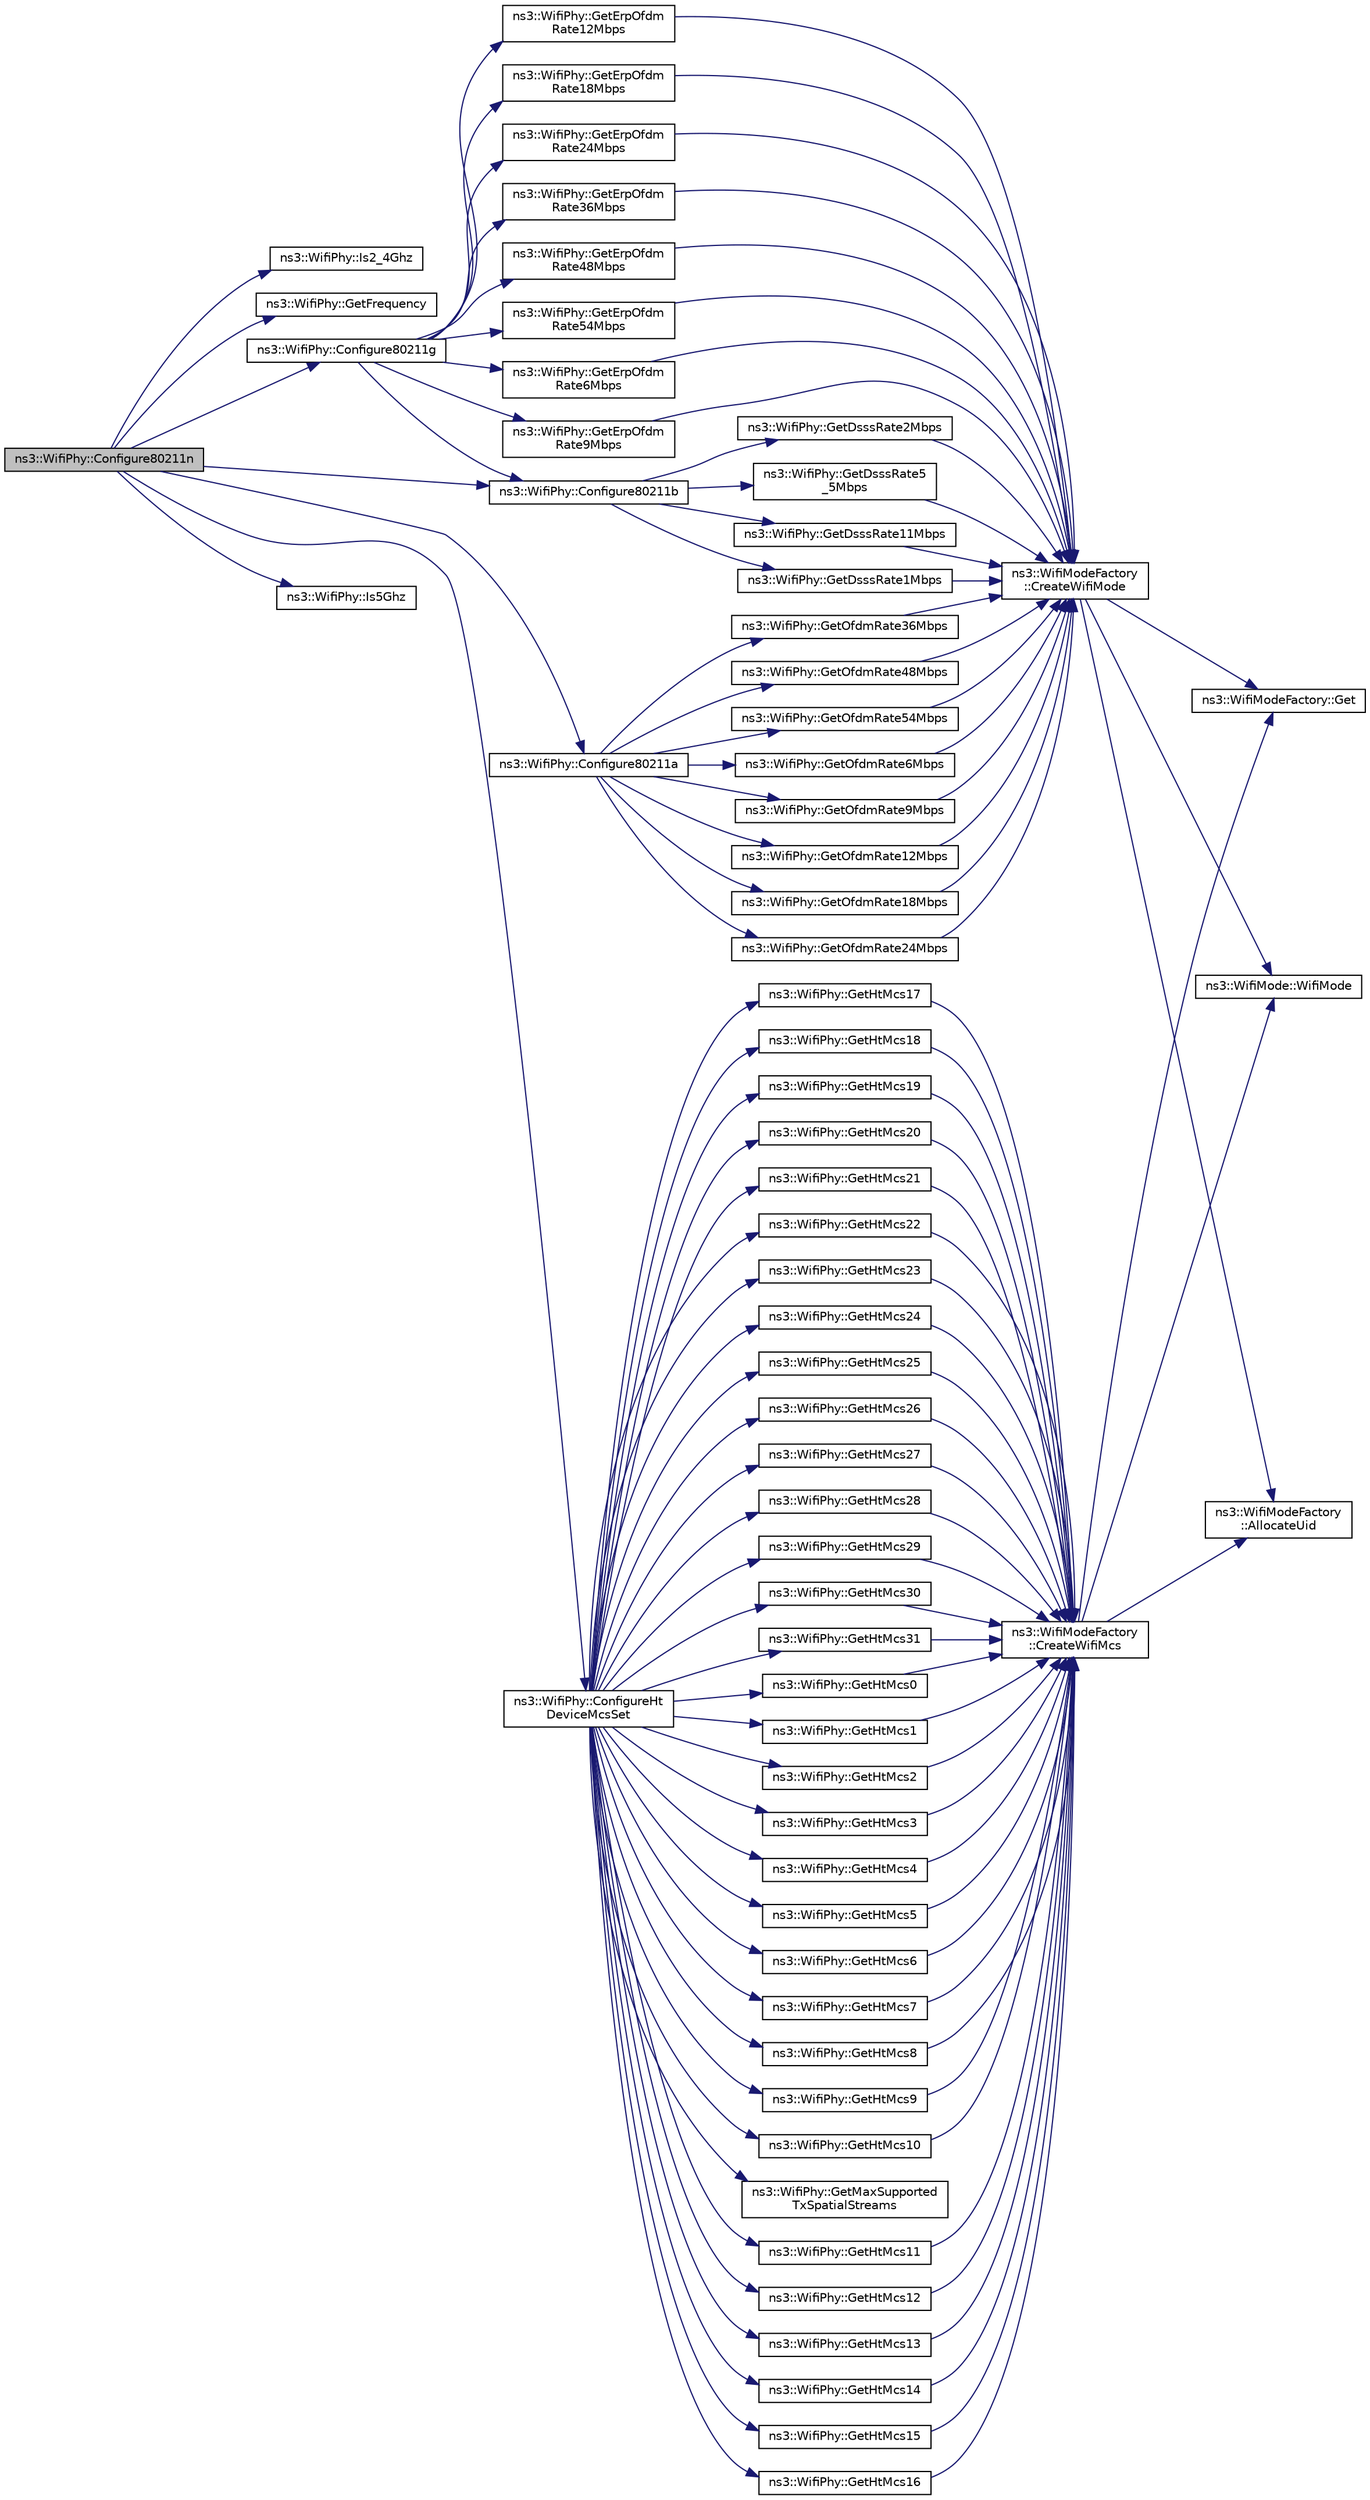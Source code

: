 digraph "ns3::WifiPhy::Configure80211n"
{
  edge [fontname="Helvetica",fontsize="10",labelfontname="Helvetica",labelfontsize="10"];
  node [fontname="Helvetica",fontsize="10",shape=record];
  rankdir="LR";
  Node1 [label="ns3::WifiPhy::Configure80211n",height=0.2,width=0.4,color="black", fillcolor="grey75", style="filled", fontcolor="black"];
  Node1 -> Node2 [color="midnightblue",fontsize="10",style="solid"];
  Node2 [label="ns3::WifiPhy::Is2_4Ghz",height=0.2,width=0.4,color="black", fillcolor="white", style="filled",URL="$d6/d5a/classns3_1_1WifiPhy.html#aaa5c580b1df6a1a17c45d4499cdde989"];
  Node1 -> Node3 [color="midnightblue",fontsize="10",style="solid"];
  Node3 [label="ns3::WifiPhy::GetFrequency",height=0.2,width=0.4,color="black", fillcolor="white", style="filled",URL="$d6/d5a/classns3_1_1WifiPhy.html#ad2508d94faf22d690d6b8b4367934fd1"];
  Node1 -> Node4 [color="midnightblue",fontsize="10",style="solid"];
  Node4 [label="ns3::WifiPhy::Configure80211b",height=0.2,width=0.4,color="black", fillcolor="white", style="filled",URL="$d6/d5a/classns3_1_1WifiPhy.html#a6d06ede65c6956ad9c414a00587279d7"];
  Node4 -> Node5 [color="midnightblue",fontsize="10",style="solid"];
  Node5 [label="ns3::WifiPhy::GetDsssRate1Mbps",height=0.2,width=0.4,color="black", fillcolor="white", style="filled",URL="$d6/d5a/classns3_1_1WifiPhy.html#a8b52ed5ee9801adab6d11b8e4dc4240f"];
  Node5 -> Node6 [color="midnightblue",fontsize="10",style="solid"];
  Node6 [label="ns3::WifiModeFactory\l::CreateWifiMode",height=0.2,width=0.4,color="black", fillcolor="white", style="filled",URL="$d2/dcd/classns3_1_1WifiModeFactory.html#a91e233a272c9bd36bca8d51a5da49b41"];
  Node6 -> Node7 [color="midnightblue",fontsize="10",style="solid"];
  Node7 [label="ns3::WifiModeFactory\l::AllocateUid",height=0.2,width=0.4,color="black", fillcolor="white", style="filled",URL="$d2/dcd/classns3_1_1WifiModeFactory.html#a89a9c38617bd3f7be4a8919ce9675996"];
  Node6 -> Node8 [color="midnightblue",fontsize="10",style="solid"];
  Node8 [label="ns3::WifiModeFactory::Get",height=0.2,width=0.4,color="black", fillcolor="white", style="filled",URL="$d2/dcd/classns3_1_1WifiModeFactory.html#a3086868810ff4347e31c63027726f544"];
  Node6 -> Node9 [color="midnightblue",fontsize="10",style="solid"];
  Node9 [label="ns3::WifiMode::WifiMode",height=0.2,width=0.4,color="black", fillcolor="white", style="filled",URL="$d5/d56/classns3_1_1WifiMode.html#a06321569b2b5b0927e2b32d4ec6a9956"];
  Node4 -> Node10 [color="midnightblue",fontsize="10",style="solid"];
  Node10 [label="ns3::WifiPhy::GetDsssRate2Mbps",height=0.2,width=0.4,color="black", fillcolor="white", style="filled",URL="$d6/d5a/classns3_1_1WifiPhy.html#a6619a232c9506d049781aae17795b57f"];
  Node10 -> Node6 [color="midnightblue",fontsize="10",style="solid"];
  Node4 -> Node11 [color="midnightblue",fontsize="10",style="solid"];
  Node11 [label="ns3::WifiPhy::GetDsssRate5\l_5Mbps",height=0.2,width=0.4,color="black", fillcolor="white", style="filled",URL="$d6/d5a/classns3_1_1WifiPhy.html#aa9a581243e49199f63f9e26ef4c4ed95"];
  Node11 -> Node6 [color="midnightblue",fontsize="10",style="solid"];
  Node4 -> Node12 [color="midnightblue",fontsize="10",style="solid"];
  Node12 [label="ns3::WifiPhy::GetDsssRate11Mbps",height=0.2,width=0.4,color="black", fillcolor="white", style="filled",URL="$d6/d5a/classns3_1_1WifiPhy.html#ab959b0aa063cda3f93a9a2861526a3e2"];
  Node12 -> Node6 [color="midnightblue",fontsize="10",style="solid"];
  Node1 -> Node13 [color="midnightblue",fontsize="10",style="solid"];
  Node13 [label="ns3::WifiPhy::Configure80211g",height=0.2,width=0.4,color="black", fillcolor="white", style="filled",URL="$d6/d5a/classns3_1_1WifiPhy.html#a71286ced86fbd1b11c4b68e053b3e8d0"];
  Node13 -> Node4 [color="midnightblue",fontsize="10",style="solid"];
  Node13 -> Node14 [color="midnightblue",fontsize="10",style="solid"];
  Node14 [label="ns3::WifiPhy::GetErpOfdm\lRate6Mbps",height=0.2,width=0.4,color="black", fillcolor="white", style="filled",URL="$d6/d5a/classns3_1_1WifiPhy.html#a334689e428371b3383e9001cbd05deba"];
  Node14 -> Node6 [color="midnightblue",fontsize="10",style="solid"];
  Node13 -> Node15 [color="midnightblue",fontsize="10",style="solid"];
  Node15 [label="ns3::WifiPhy::GetErpOfdm\lRate9Mbps",height=0.2,width=0.4,color="black", fillcolor="white", style="filled",URL="$d6/d5a/classns3_1_1WifiPhy.html#af2fc1ee36fc803b89575cd682138495f"];
  Node15 -> Node6 [color="midnightblue",fontsize="10",style="solid"];
  Node13 -> Node16 [color="midnightblue",fontsize="10",style="solid"];
  Node16 [label="ns3::WifiPhy::GetErpOfdm\lRate12Mbps",height=0.2,width=0.4,color="black", fillcolor="white", style="filled",URL="$d6/d5a/classns3_1_1WifiPhy.html#aa6f7f9ca17a9451966da679415996136"];
  Node16 -> Node6 [color="midnightblue",fontsize="10",style="solid"];
  Node13 -> Node17 [color="midnightblue",fontsize="10",style="solid"];
  Node17 [label="ns3::WifiPhy::GetErpOfdm\lRate18Mbps",height=0.2,width=0.4,color="black", fillcolor="white", style="filled",URL="$d6/d5a/classns3_1_1WifiPhy.html#ae24bbedd9df795ac630568606a579be0"];
  Node17 -> Node6 [color="midnightblue",fontsize="10",style="solid"];
  Node13 -> Node18 [color="midnightblue",fontsize="10",style="solid"];
  Node18 [label="ns3::WifiPhy::GetErpOfdm\lRate24Mbps",height=0.2,width=0.4,color="black", fillcolor="white", style="filled",URL="$d6/d5a/classns3_1_1WifiPhy.html#a8e34487962a2e6ecbedebe5b2e883ca7"];
  Node18 -> Node6 [color="midnightblue",fontsize="10",style="solid"];
  Node13 -> Node19 [color="midnightblue",fontsize="10",style="solid"];
  Node19 [label="ns3::WifiPhy::GetErpOfdm\lRate36Mbps",height=0.2,width=0.4,color="black", fillcolor="white", style="filled",URL="$d6/d5a/classns3_1_1WifiPhy.html#acc3956aa9fc49c16c05dc76bae0d4ad9"];
  Node19 -> Node6 [color="midnightblue",fontsize="10",style="solid"];
  Node13 -> Node20 [color="midnightblue",fontsize="10",style="solid"];
  Node20 [label="ns3::WifiPhy::GetErpOfdm\lRate48Mbps",height=0.2,width=0.4,color="black", fillcolor="white", style="filled",URL="$d6/d5a/classns3_1_1WifiPhy.html#a3c00f00fdfce4e6146264549f2274499"];
  Node20 -> Node6 [color="midnightblue",fontsize="10",style="solid"];
  Node13 -> Node21 [color="midnightblue",fontsize="10",style="solid"];
  Node21 [label="ns3::WifiPhy::GetErpOfdm\lRate54Mbps",height=0.2,width=0.4,color="black", fillcolor="white", style="filled",URL="$d6/d5a/classns3_1_1WifiPhy.html#a444ffd175dd58e76f87ba8dc05eef483"];
  Node21 -> Node6 [color="midnightblue",fontsize="10",style="solid"];
  Node1 -> Node22 [color="midnightblue",fontsize="10",style="solid"];
  Node22 [label="ns3::WifiPhy::Is5Ghz",height=0.2,width=0.4,color="black", fillcolor="white", style="filled",URL="$d6/d5a/classns3_1_1WifiPhy.html#af20c8a5c10004de2e0e4fb0cb472c763"];
  Node1 -> Node23 [color="midnightblue",fontsize="10",style="solid"];
  Node23 [label="ns3::WifiPhy::Configure80211a",height=0.2,width=0.4,color="black", fillcolor="white", style="filled",URL="$d6/d5a/classns3_1_1WifiPhy.html#a3f4c48226fee10de85a17e6ce62af0f3"];
  Node23 -> Node24 [color="midnightblue",fontsize="10",style="solid"];
  Node24 [label="ns3::WifiPhy::GetOfdmRate6Mbps",height=0.2,width=0.4,color="black", fillcolor="white", style="filled",URL="$d6/d5a/classns3_1_1WifiPhy.html#a9945d5d1e8dd74118f90e1adcb63d6fe"];
  Node24 -> Node6 [color="midnightblue",fontsize="10",style="solid"];
  Node23 -> Node25 [color="midnightblue",fontsize="10",style="solid"];
  Node25 [label="ns3::WifiPhy::GetOfdmRate9Mbps",height=0.2,width=0.4,color="black", fillcolor="white", style="filled",URL="$d6/d5a/classns3_1_1WifiPhy.html#a4fd9fa3cc3080908d55d9713266f2943"];
  Node25 -> Node6 [color="midnightblue",fontsize="10",style="solid"];
  Node23 -> Node26 [color="midnightblue",fontsize="10",style="solid"];
  Node26 [label="ns3::WifiPhy::GetOfdmRate12Mbps",height=0.2,width=0.4,color="black", fillcolor="white", style="filled",URL="$d6/d5a/classns3_1_1WifiPhy.html#a2435bc31eebe859883b7ac21c9add9d2"];
  Node26 -> Node6 [color="midnightblue",fontsize="10",style="solid"];
  Node23 -> Node27 [color="midnightblue",fontsize="10",style="solid"];
  Node27 [label="ns3::WifiPhy::GetOfdmRate18Mbps",height=0.2,width=0.4,color="black", fillcolor="white", style="filled",URL="$d6/d5a/classns3_1_1WifiPhy.html#ab456e46ced9b58473153802857be1bde"];
  Node27 -> Node6 [color="midnightblue",fontsize="10",style="solid"];
  Node23 -> Node28 [color="midnightblue",fontsize="10",style="solid"];
  Node28 [label="ns3::WifiPhy::GetOfdmRate24Mbps",height=0.2,width=0.4,color="black", fillcolor="white", style="filled",URL="$d6/d5a/classns3_1_1WifiPhy.html#a088ad8dd890aa893acea0d44df88e2aa"];
  Node28 -> Node6 [color="midnightblue",fontsize="10",style="solid"];
  Node23 -> Node29 [color="midnightblue",fontsize="10",style="solid"];
  Node29 [label="ns3::WifiPhy::GetOfdmRate36Mbps",height=0.2,width=0.4,color="black", fillcolor="white", style="filled",URL="$d6/d5a/classns3_1_1WifiPhy.html#a64c9c3a3e3a41d2aa51f7d0ccb8fe6c1"];
  Node29 -> Node6 [color="midnightblue",fontsize="10",style="solid"];
  Node23 -> Node30 [color="midnightblue",fontsize="10",style="solid"];
  Node30 [label="ns3::WifiPhy::GetOfdmRate48Mbps",height=0.2,width=0.4,color="black", fillcolor="white", style="filled",URL="$d6/d5a/classns3_1_1WifiPhy.html#aa48b1e5f7ebde9ced3dc0f25d9505ae0"];
  Node30 -> Node6 [color="midnightblue",fontsize="10",style="solid"];
  Node23 -> Node31 [color="midnightblue",fontsize="10",style="solid"];
  Node31 [label="ns3::WifiPhy::GetOfdmRate54Mbps",height=0.2,width=0.4,color="black", fillcolor="white", style="filled",URL="$d6/d5a/classns3_1_1WifiPhy.html#a767b1cebf94aea21b9c476563c6e3f5b"];
  Node31 -> Node6 [color="midnightblue",fontsize="10",style="solid"];
  Node1 -> Node32 [color="midnightblue",fontsize="10",style="solid"];
  Node32 [label="ns3::WifiPhy::ConfigureHt\lDeviceMcsSet",height=0.2,width=0.4,color="black", fillcolor="white", style="filled",URL="$d6/d5a/classns3_1_1WifiPhy.html#a7cd2773f895166ffcfa811efe120e1f0"];
  Node32 -> Node33 [color="midnightblue",fontsize="10",style="solid"];
  Node33 [label="ns3::WifiPhy::GetHtMcs0",height=0.2,width=0.4,color="black", fillcolor="white", style="filled",URL="$d6/d5a/classns3_1_1WifiPhy.html#afd7d25645f977d407384cdee4ba1a425"];
  Node33 -> Node34 [color="midnightblue",fontsize="10",style="solid"];
  Node34 [label="ns3::WifiModeFactory\l::CreateWifiMcs",height=0.2,width=0.4,color="black", fillcolor="white", style="filled",URL="$d2/dcd/classns3_1_1WifiModeFactory.html#ac3e6d9eb924873474e4122c86deb44c9"];
  Node34 -> Node7 [color="midnightblue",fontsize="10",style="solid"];
  Node34 -> Node8 [color="midnightblue",fontsize="10",style="solid"];
  Node34 -> Node9 [color="midnightblue",fontsize="10",style="solid"];
  Node32 -> Node35 [color="midnightblue",fontsize="10",style="solid"];
  Node35 [label="ns3::WifiPhy::GetHtMcs1",height=0.2,width=0.4,color="black", fillcolor="white", style="filled",URL="$d6/d5a/classns3_1_1WifiPhy.html#ab17e9ac1131bb983ad72a67e62918717"];
  Node35 -> Node34 [color="midnightblue",fontsize="10",style="solid"];
  Node32 -> Node36 [color="midnightblue",fontsize="10",style="solid"];
  Node36 [label="ns3::WifiPhy::GetHtMcs2",height=0.2,width=0.4,color="black", fillcolor="white", style="filled",URL="$d6/d5a/classns3_1_1WifiPhy.html#a45ce3c7c5066f396c951b1b0f2a7cb7c"];
  Node36 -> Node34 [color="midnightblue",fontsize="10",style="solid"];
  Node32 -> Node37 [color="midnightblue",fontsize="10",style="solid"];
  Node37 [label="ns3::WifiPhy::GetHtMcs3",height=0.2,width=0.4,color="black", fillcolor="white", style="filled",URL="$d6/d5a/classns3_1_1WifiPhy.html#a12c0870df456b9074d5e20f9201ee506"];
  Node37 -> Node34 [color="midnightblue",fontsize="10",style="solid"];
  Node32 -> Node38 [color="midnightblue",fontsize="10",style="solid"];
  Node38 [label="ns3::WifiPhy::GetHtMcs4",height=0.2,width=0.4,color="black", fillcolor="white", style="filled",URL="$d6/d5a/classns3_1_1WifiPhy.html#a44ec96f5f0c585ae31054a40b1a7f829"];
  Node38 -> Node34 [color="midnightblue",fontsize="10",style="solid"];
  Node32 -> Node39 [color="midnightblue",fontsize="10",style="solid"];
  Node39 [label="ns3::WifiPhy::GetHtMcs5",height=0.2,width=0.4,color="black", fillcolor="white", style="filled",URL="$d6/d5a/classns3_1_1WifiPhy.html#a9bc64faa10ab2e9046c79976d886739d"];
  Node39 -> Node34 [color="midnightblue",fontsize="10",style="solid"];
  Node32 -> Node40 [color="midnightblue",fontsize="10",style="solid"];
  Node40 [label="ns3::WifiPhy::GetHtMcs6",height=0.2,width=0.4,color="black", fillcolor="white", style="filled",URL="$d6/d5a/classns3_1_1WifiPhy.html#a0535d12661f98a538148e1d8780251ba"];
  Node40 -> Node34 [color="midnightblue",fontsize="10",style="solid"];
  Node32 -> Node41 [color="midnightblue",fontsize="10",style="solid"];
  Node41 [label="ns3::WifiPhy::GetHtMcs7",height=0.2,width=0.4,color="black", fillcolor="white", style="filled",URL="$d6/d5a/classns3_1_1WifiPhy.html#adb84f2cae1e6dab06e49f6ef215c0a7e"];
  Node41 -> Node34 [color="midnightblue",fontsize="10",style="solid"];
  Node32 -> Node42 [color="midnightblue",fontsize="10",style="solid"];
  Node42 [label="ns3::WifiPhy::GetMaxSupported\lTxSpatialStreams",height=0.2,width=0.4,color="black", fillcolor="white", style="filled",URL="$d6/d5a/classns3_1_1WifiPhy.html#ab5e6bb95a75d0e6e7e666efd3c014fe4"];
  Node32 -> Node43 [color="midnightblue",fontsize="10",style="solid"];
  Node43 [label="ns3::WifiPhy::GetHtMcs8",height=0.2,width=0.4,color="black", fillcolor="white", style="filled",URL="$d6/d5a/classns3_1_1WifiPhy.html#ae18a418e9d37214ccec1a8997590d2ba"];
  Node43 -> Node34 [color="midnightblue",fontsize="10",style="solid"];
  Node32 -> Node44 [color="midnightblue",fontsize="10",style="solid"];
  Node44 [label="ns3::WifiPhy::GetHtMcs9",height=0.2,width=0.4,color="black", fillcolor="white", style="filled",URL="$d6/d5a/classns3_1_1WifiPhy.html#a0588db10058225cf2bb742af7d17b620"];
  Node44 -> Node34 [color="midnightblue",fontsize="10",style="solid"];
  Node32 -> Node45 [color="midnightblue",fontsize="10",style="solid"];
  Node45 [label="ns3::WifiPhy::GetHtMcs10",height=0.2,width=0.4,color="black", fillcolor="white", style="filled",URL="$d6/d5a/classns3_1_1WifiPhy.html#a59aee89dbdf81c2827ff72db4f6050cb"];
  Node45 -> Node34 [color="midnightblue",fontsize="10",style="solid"];
  Node32 -> Node46 [color="midnightblue",fontsize="10",style="solid"];
  Node46 [label="ns3::WifiPhy::GetHtMcs11",height=0.2,width=0.4,color="black", fillcolor="white", style="filled",URL="$d6/d5a/classns3_1_1WifiPhy.html#a53d0a9ce1e2f7996fa522c581885771f"];
  Node46 -> Node34 [color="midnightblue",fontsize="10",style="solid"];
  Node32 -> Node47 [color="midnightblue",fontsize="10",style="solid"];
  Node47 [label="ns3::WifiPhy::GetHtMcs12",height=0.2,width=0.4,color="black", fillcolor="white", style="filled",URL="$d6/d5a/classns3_1_1WifiPhy.html#a0820a1f58a6b3d1b170b178efdfca21e"];
  Node47 -> Node34 [color="midnightblue",fontsize="10",style="solid"];
  Node32 -> Node48 [color="midnightblue",fontsize="10",style="solid"];
  Node48 [label="ns3::WifiPhy::GetHtMcs13",height=0.2,width=0.4,color="black", fillcolor="white", style="filled",URL="$d6/d5a/classns3_1_1WifiPhy.html#aad6c2f71c234c9712507afd8d5bf0465"];
  Node48 -> Node34 [color="midnightblue",fontsize="10",style="solid"];
  Node32 -> Node49 [color="midnightblue",fontsize="10",style="solid"];
  Node49 [label="ns3::WifiPhy::GetHtMcs14",height=0.2,width=0.4,color="black", fillcolor="white", style="filled",URL="$d6/d5a/classns3_1_1WifiPhy.html#a057f9a2582e8497e907e860132514fc0"];
  Node49 -> Node34 [color="midnightblue",fontsize="10",style="solid"];
  Node32 -> Node50 [color="midnightblue",fontsize="10",style="solid"];
  Node50 [label="ns3::WifiPhy::GetHtMcs15",height=0.2,width=0.4,color="black", fillcolor="white", style="filled",URL="$d6/d5a/classns3_1_1WifiPhy.html#adfd513d81e57be39769742cf720e2e9e"];
  Node50 -> Node34 [color="midnightblue",fontsize="10",style="solid"];
  Node32 -> Node51 [color="midnightblue",fontsize="10",style="solid"];
  Node51 [label="ns3::WifiPhy::GetHtMcs16",height=0.2,width=0.4,color="black", fillcolor="white", style="filled",URL="$d6/d5a/classns3_1_1WifiPhy.html#a9c588eceb748fd686d3bf45d7013ec02"];
  Node51 -> Node34 [color="midnightblue",fontsize="10",style="solid"];
  Node32 -> Node52 [color="midnightblue",fontsize="10",style="solid"];
  Node52 [label="ns3::WifiPhy::GetHtMcs17",height=0.2,width=0.4,color="black", fillcolor="white", style="filled",URL="$d6/d5a/classns3_1_1WifiPhy.html#a5d2693379b93df1ef9350313af0ed8ce"];
  Node52 -> Node34 [color="midnightblue",fontsize="10",style="solid"];
  Node32 -> Node53 [color="midnightblue",fontsize="10",style="solid"];
  Node53 [label="ns3::WifiPhy::GetHtMcs18",height=0.2,width=0.4,color="black", fillcolor="white", style="filled",URL="$d6/d5a/classns3_1_1WifiPhy.html#a486c755efd4fa192ca67f20d46208a43"];
  Node53 -> Node34 [color="midnightblue",fontsize="10",style="solid"];
  Node32 -> Node54 [color="midnightblue",fontsize="10",style="solid"];
  Node54 [label="ns3::WifiPhy::GetHtMcs19",height=0.2,width=0.4,color="black", fillcolor="white", style="filled",URL="$d6/d5a/classns3_1_1WifiPhy.html#a396880d6a6d6a981f5db53b67843f830"];
  Node54 -> Node34 [color="midnightblue",fontsize="10",style="solid"];
  Node32 -> Node55 [color="midnightblue",fontsize="10",style="solid"];
  Node55 [label="ns3::WifiPhy::GetHtMcs20",height=0.2,width=0.4,color="black", fillcolor="white", style="filled",URL="$d6/d5a/classns3_1_1WifiPhy.html#abd4c434a8b3bac92a84c0aed1be7932a"];
  Node55 -> Node34 [color="midnightblue",fontsize="10",style="solid"];
  Node32 -> Node56 [color="midnightblue",fontsize="10",style="solid"];
  Node56 [label="ns3::WifiPhy::GetHtMcs21",height=0.2,width=0.4,color="black", fillcolor="white", style="filled",URL="$d6/d5a/classns3_1_1WifiPhy.html#a1b6252cf4c447b4406018789376fb059"];
  Node56 -> Node34 [color="midnightblue",fontsize="10",style="solid"];
  Node32 -> Node57 [color="midnightblue",fontsize="10",style="solid"];
  Node57 [label="ns3::WifiPhy::GetHtMcs22",height=0.2,width=0.4,color="black", fillcolor="white", style="filled",URL="$d6/d5a/classns3_1_1WifiPhy.html#a5a46df44a1b11e91ff457ffb621a3b52"];
  Node57 -> Node34 [color="midnightblue",fontsize="10",style="solid"];
  Node32 -> Node58 [color="midnightblue",fontsize="10",style="solid"];
  Node58 [label="ns3::WifiPhy::GetHtMcs23",height=0.2,width=0.4,color="black", fillcolor="white", style="filled",URL="$d6/d5a/classns3_1_1WifiPhy.html#adecc25a670d3848d8d8234f1b2a4076a"];
  Node58 -> Node34 [color="midnightblue",fontsize="10",style="solid"];
  Node32 -> Node59 [color="midnightblue",fontsize="10",style="solid"];
  Node59 [label="ns3::WifiPhy::GetHtMcs24",height=0.2,width=0.4,color="black", fillcolor="white", style="filled",URL="$d6/d5a/classns3_1_1WifiPhy.html#adb9e64e0ab620d3d4e568347f4512403"];
  Node59 -> Node34 [color="midnightblue",fontsize="10",style="solid"];
  Node32 -> Node60 [color="midnightblue",fontsize="10",style="solid"];
  Node60 [label="ns3::WifiPhy::GetHtMcs25",height=0.2,width=0.4,color="black", fillcolor="white", style="filled",URL="$d6/d5a/classns3_1_1WifiPhy.html#ac0f006ece421d14558850fe4ac706b14"];
  Node60 -> Node34 [color="midnightblue",fontsize="10",style="solid"];
  Node32 -> Node61 [color="midnightblue",fontsize="10",style="solid"];
  Node61 [label="ns3::WifiPhy::GetHtMcs26",height=0.2,width=0.4,color="black", fillcolor="white", style="filled",URL="$d6/d5a/classns3_1_1WifiPhy.html#a8362f084479092336459047636a4c00f"];
  Node61 -> Node34 [color="midnightblue",fontsize="10",style="solid"];
  Node32 -> Node62 [color="midnightblue",fontsize="10",style="solid"];
  Node62 [label="ns3::WifiPhy::GetHtMcs27",height=0.2,width=0.4,color="black", fillcolor="white", style="filled",URL="$d6/d5a/classns3_1_1WifiPhy.html#ae8f4aeda829833671fe8e28ee98fefde"];
  Node62 -> Node34 [color="midnightblue",fontsize="10",style="solid"];
  Node32 -> Node63 [color="midnightblue",fontsize="10",style="solid"];
  Node63 [label="ns3::WifiPhy::GetHtMcs28",height=0.2,width=0.4,color="black", fillcolor="white", style="filled",URL="$d6/d5a/classns3_1_1WifiPhy.html#a22945b6121777459f1879156b0211e5e"];
  Node63 -> Node34 [color="midnightblue",fontsize="10",style="solid"];
  Node32 -> Node64 [color="midnightblue",fontsize="10",style="solid"];
  Node64 [label="ns3::WifiPhy::GetHtMcs29",height=0.2,width=0.4,color="black", fillcolor="white", style="filled",URL="$d6/d5a/classns3_1_1WifiPhy.html#a9cfdf8a86eeb37d51e9a6064ca665456"];
  Node64 -> Node34 [color="midnightblue",fontsize="10",style="solid"];
  Node32 -> Node65 [color="midnightblue",fontsize="10",style="solid"];
  Node65 [label="ns3::WifiPhy::GetHtMcs30",height=0.2,width=0.4,color="black", fillcolor="white", style="filled",URL="$d6/d5a/classns3_1_1WifiPhy.html#a2116ecb8d012384d3529aa4e69744c39"];
  Node65 -> Node34 [color="midnightblue",fontsize="10",style="solid"];
  Node32 -> Node66 [color="midnightblue",fontsize="10",style="solid"];
  Node66 [label="ns3::WifiPhy::GetHtMcs31",height=0.2,width=0.4,color="black", fillcolor="white", style="filled",URL="$d6/d5a/classns3_1_1WifiPhy.html#a739f64084583163af86f81e707e39eed"];
  Node66 -> Node34 [color="midnightblue",fontsize="10",style="solid"];
}
